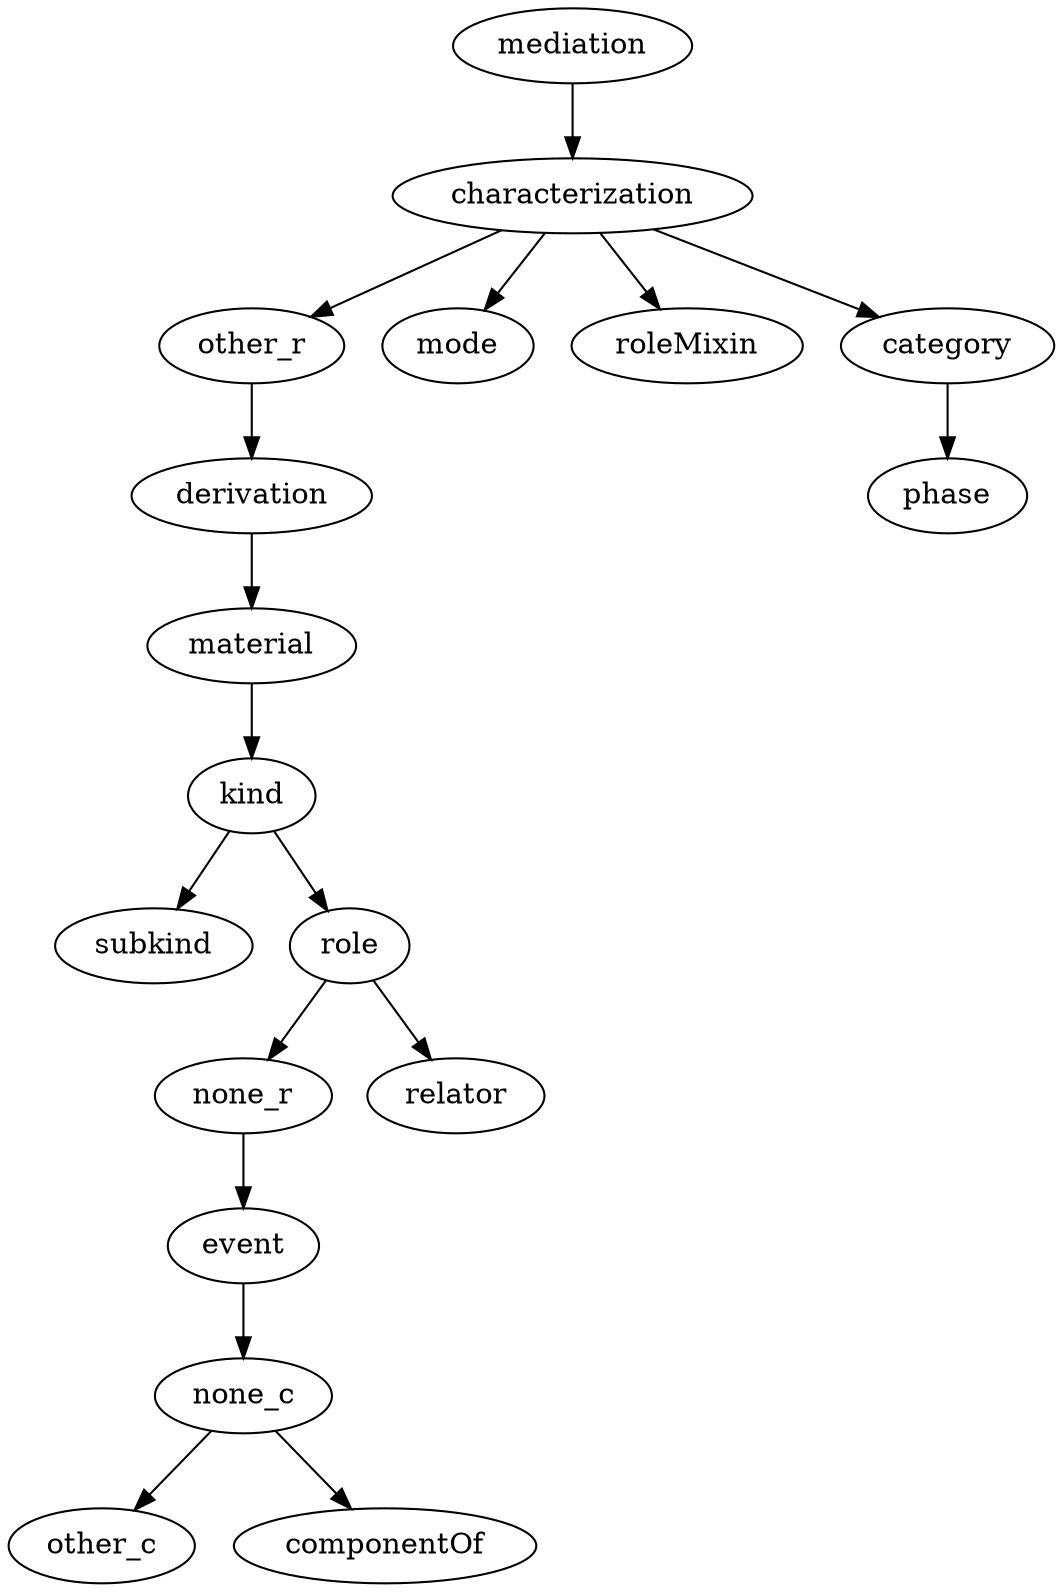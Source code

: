 strict digraph  {
mediation;
characterization;
other_r;
mode;
roleMixin;
category;
derivation;
material;
kind;
subkind;
role;
phase;
none_r;
relator;
event;
none_c;
other_c;
componentOf;
mediation -> characterization;
characterization -> other_r;
characterization -> mode;
characterization -> roleMixin;
characterization -> category;
other_r -> derivation;
category -> phase;
derivation -> material;
material -> kind;
kind -> subkind;
kind -> role;
role -> none_r;
role -> relator;
none_r -> event;
event -> none_c;
none_c -> other_c;
none_c -> componentOf;
}
